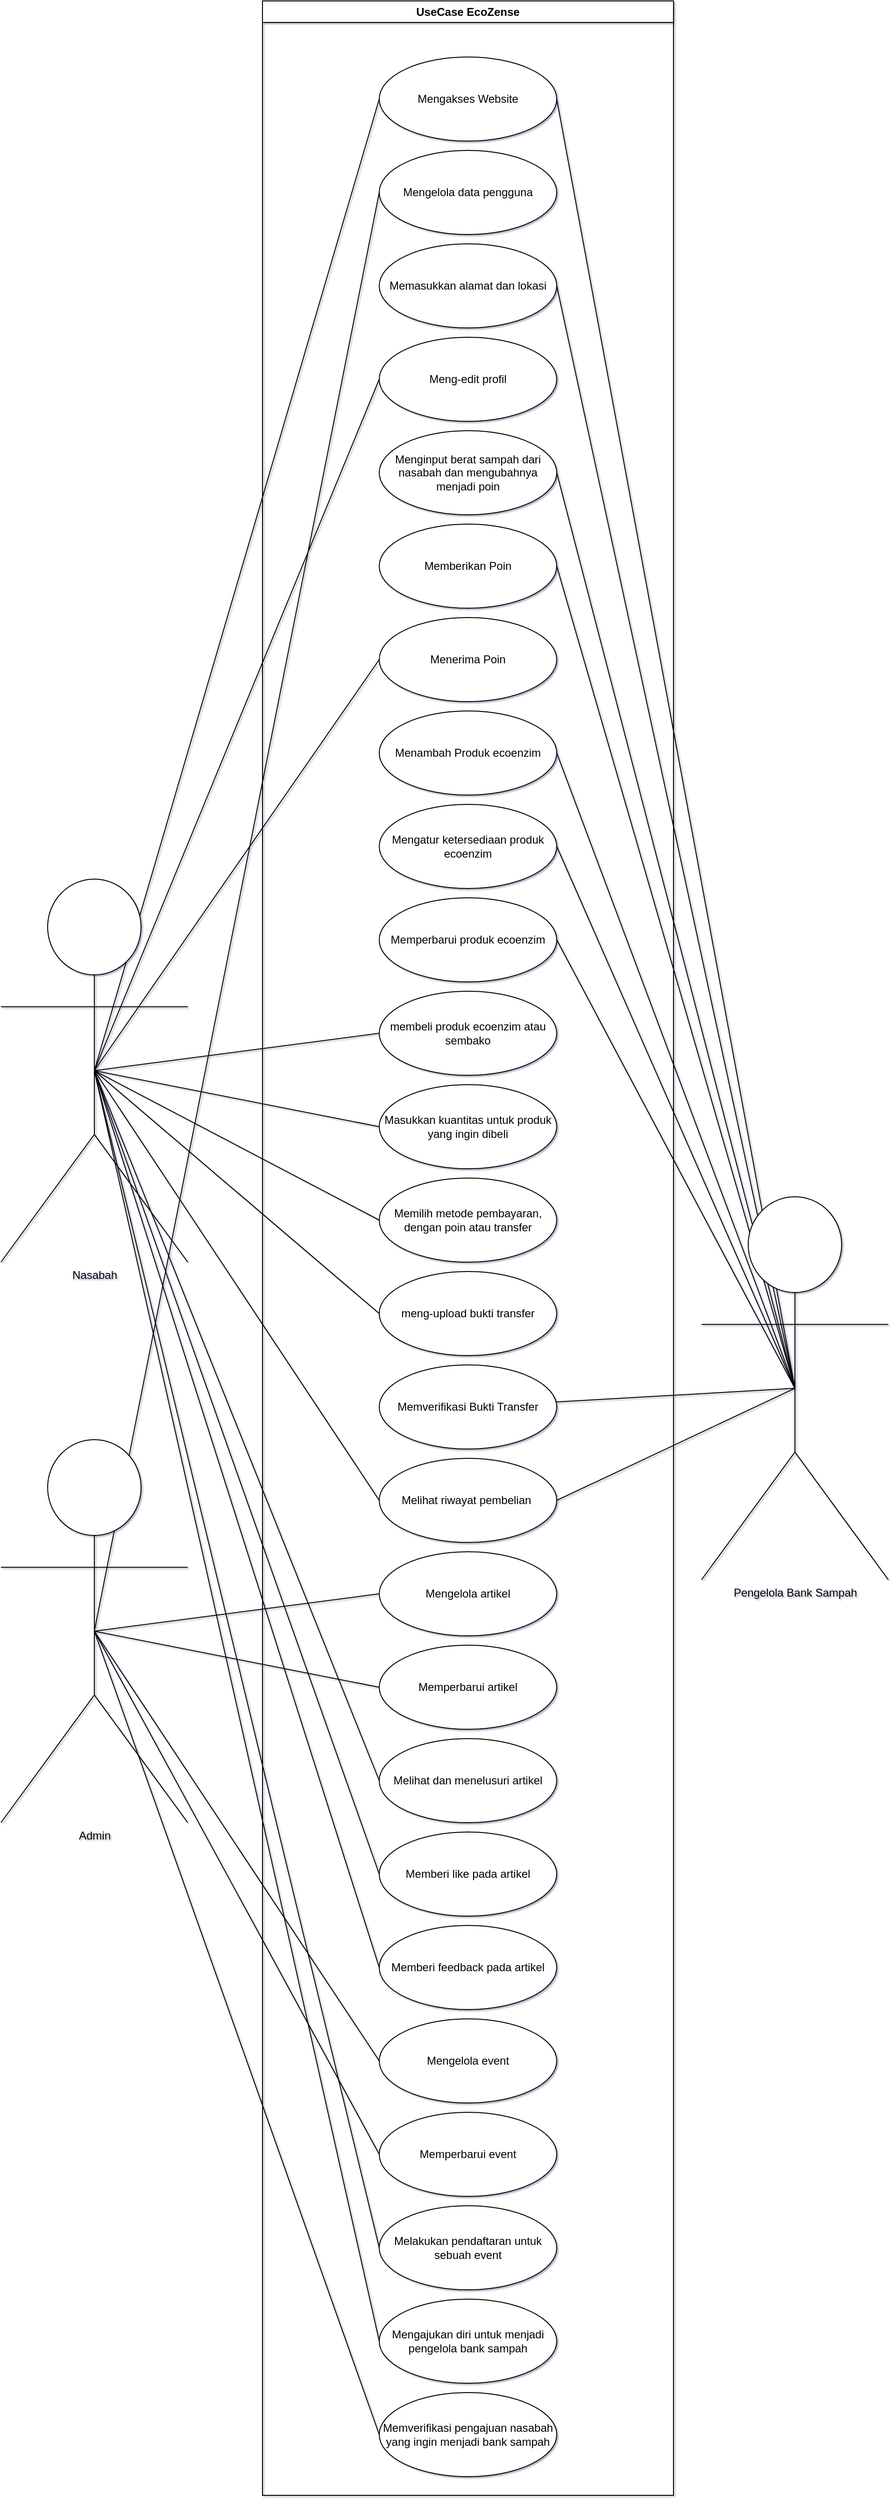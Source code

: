 <mxfile>
    <diagram name="Page-1" id="Xtl-SUwDvRu_q5ctnLeM">
        <mxGraphModel dx="1572" dy="560" grid="1" gridSize="10" guides="1" tooltips="1" connect="1" arrows="1" fold="1" page="1" pageScale="1" pageWidth="850" pageHeight="1100" math="0" shadow="1">
            <root>
                <mxCell id="0"/>
                <mxCell id="1" parent="0"/>
                <mxCell id="pIDxsMpnOHqauViMpFM2-14" style="rounded=0;orthogonalLoop=1;jettySize=auto;html=1;exitX=0.5;exitY=0.5;exitDx=0;exitDy=0;exitPerimeter=0;entryX=0;entryY=0.5;entryDx=0;entryDy=0;endArrow=none;startFill=0;" parent="1" source="pIDxsMpnOHqauViMpFM2-1" target="pIDxsMpnOHqauViMpFM2-30" edge="1">
                    <mxGeometry relative="1" as="geometry">
                        <mxPoint x="375" y="100" as="targetPoint"/>
                    </mxGeometry>
                </mxCell>
                <mxCell id="pIDxsMpnOHqauViMpFM2-33" style="edgeStyle=none;rounded=0;orthogonalLoop=1;jettySize=auto;html=1;exitX=0.5;exitY=0.5;exitDx=0;exitDy=0;exitPerimeter=0;entryX=0;entryY=0.5;entryDx=0;entryDy=0;endArrow=none;startFill=0;" parent="1" source="pIDxsMpnOHqauViMpFM2-1" target="pIDxsMpnOHqauViMpFM2-24" edge="1">
                    <mxGeometry relative="1" as="geometry"/>
                </mxCell>
                <mxCell id="pIDxsMpnOHqauViMpFM2-35" style="edgeStyle=none;rounded=0;orthogonalLoop=1;jettySize=auto;html=1;exitX=0.5;exitY=0.5;exitDx=0;exitDy=0;exitPerimeter=0;entryX=0;entryY=0.5;entryDx=0;entryDy=0;endArrow=none;startFill=0;" parent="1" source="pIDxsMpnOHqauViMpFM2-1" target="pIDxsMpnOHqauViMpFM2-12" edge="1">
                    <mxGeometry relative="1" as="geometry"/>
                </mxCell>
                <mxCell id="pIDxsMpnOHqauViMpFM2-37" style="edgeStyle=none;rounded=0;orthogonalLoop=1;jettySize=auto;html=1;exitX=0.5;exitY=0.5;exitDx=0;exitDy=0;exitPerimeter=0;entryX=0;entryY=0.5;entryDx=0;entryDy=0;endArrow=none;startFill=0;" parent="1" source="pIDxsMpnOHqauViMpFM2-1" target="pIDxsMpnOHqauViMpFM2-20" edge="1">
                    <mxGeometry relative="1" as="geometry"/>
                </mxCell>
                <mxCell id="pIDxsMpnOHqauViMpFM2-39" style="edgeStyle=none;rounded=0;orthogonalLoop=1;jettySize=auto;html=1;exitX=0.5;exitY=0.5;exitDx=0;exitDy=0;exitPerimeter=0;entryX=0;entryY=0.5;entryDx=0;entryDy=0;endArrow=none;startFill=0;" parent="1" source="pIDxsMpnOHqauViMpFM2-1" target="pIDxsMpnOHqauViMpFM2-38" edge="1">
                    <mxGeometry relative="1" as="geometry"/>
                </mxCell>
                <mxCell id="pIDxsMpnOHqauViMpFM2-43" style="edgeStyle=none;rounded=0;orthogonalLoop=1;jettySize=auto;html=1;exitX=0.5;exitY=0.5;exitDx=0;exitDy=0;exitPerimeter=0;entryX=0;entryY=0.5;entryDx=0;entryDy=0;endArrow=none;startFill=0;" parent="1" source="pIDxsMpnOHqauViMpFM2-1" target="pIDxsMpnOHqauViMpFM2-41" edge="1">
                    <mxGeometry relative="1" as="geometry"/>
                </mxCell>
                <mxCell id="pIDxsMpnOHqauViMpFM2-45" style="edgeStyle=none;rounded=0;orthogonalLoop=1;jettySize=auto;html=1;exitX=0.5;exitY=0.5;exitDx=0;exitDy=0;exitPerimeter=0;entryX=0;entryY=0.5;entryDx=0;entryDy=0;endArrow=none;startFill=0;" parent="1" source="pIDxsMpnOHqauViMpFM2-1" target="pIDxsMpnOHqauViMpFM2-44" edge="1">
                    <mxGeometry relative="1" as="geometry"/>
                </mxCell>
                <mxCell id="pIDxsMpnOHqauViMpFM2-47" style="edgeStyle=none;rounded=0;orthogonalLoop=1;jettySize=auto;html=1;exitX=0.5;exitY=0.5;exitDx=0;exitDy=0;exitPerimeter=0;entryX=0;entryY=0.5;entryDx=0;entryDy=0;endArrow=none;startFill=0;" parent="1" source="pIDxsMpnOHqauViMpFM2-1" target="pIDxsMpnOHqauViMpFM2-46" edge="1">
                    <mxGeometry relative="1" as="geometry"/>
                </mxCell>
                <mxCell id="pIDxsMpnOHqauViMpFM2-53" style="edgeStyle=none;rounded=0;orthogonalLoop=1;jettySize=auto;html=1;exitX=0.5;exitY=0.5;exitDx=0;exitDy=0;exitPerimeter=0;entryX=0;entryY=0.5;entryDx=0;entryDy=0;endArrow=none;startFill=0;" parent="1" source="pIDxsMpnOHqauViMpFM2-1" target="pIDxsMpnOHqauViMpFM2-48" edge="1">
                    <mxGeometry relative="1" as="geometry"/>
                </mxCell>
                <mxCell id="pIDxsMpnOHqauViMpFM2-54" style="edgeStyle=none;rounded=0;orthogonalLoop=1;jettySize=auto;html=1;exitX=0.5;exitY=0.5;exitDx=0;exitDy=0;exitPerimeter=0;entryX=0;entryY=0.5;entryDx=0;entryDy=0;endArrow=none;startFill=0;" parent="1" source="pIDxsMpnOHqauViMpFM2-1" target="pIDxsMpnOHqauViMpFM2-49" edge="1">
                    <mxGeometry relative="1" as="geometry"/>
                </mxCell>
                <mxCell id="pIDxsMpnOHqauViMpFM2-55" style="edgeStyle=none;rounded=0;orthogonalLoop=1;jettySize=auto;html=1;exitX=0.5;exitY=0.5;exitDx=0;exitDy=0;exitPerimeter=0;entryX=0;entryY=0.5;entryDx=0;entryDy=0;endArrow=none;startFill=0;" parent="1" source="pIDxsMpnOHqauViMpFM2-1" target="pIDxsMpnOHqauViMpFM2-52" edge="1">
                    <mxGeometry relative="1" as="geometry"/>
                </mxCell>
                <mxCell id="pIDxsMpnOHqauViMpFM2-56" style="edgeStyle=none;rounded=0;orthogonalLoop=1;jettySize=auto;html=1;exitX=0.5;exitY=0.5;exitDx=0;exitDy=0;exitPerimeter=0;entryX=0;entryY=0.5;entryDx=0;entryDy=0;endArrow=none;startFill=0;" parent="1" source="pIDxsMpnOHqauViMpFM2-1" target="pIDxsMpnOHqauViMpFM2-50" edge="1">
                    <mxGeometry relative="1" as="geometry"/>
                </mxCell>
                <mxCell id="pIDxsMpnOHqauViMpFM2-57" style="edgeStyle=none;rounded=0;orthogonalLoop=1;jettySize=auto;html=1;exitX=0.5;exitY=0.5;exitDx=0;exitDy=0;exitPerimeter=0;entryX=0;entryY=0.5;entryDx=0;entryDy=0;endArrow=none;startFill=0;" parent="1" source="pIDxsMpnOHqauViMpFM2-1" target="pIDxsMpnOHqauViMpFM2-40" edge="1">
                    <mxGeometry relative="1" as="geometry"/>
                </mxCell>
                <mxCell id="pIDxsMpnOHqauViMpFM2-1" value="Nasabah" style="shape=umlActor;verticalLabelPosition=bottom;verticalAlign=top;html=1;outlineConnect=0;" parent="1" vertex="1">
                    <mxGeometry x="-20" y="940" width="200" height="410" as="geometry"/>
                </mxCell>
                <mxCell id="pIDxsMpnOHqauViMpFM2-4" value="UseCase EcoZense" style="swimlane;whiteSpace=wrap;html=1;" parent="1" vertex="1">
                    <mxGeometry x="260" width="440" height="2670" as="geometry"/>
                </mxCell>
                <mxCell id="pIDxsMpnOHqauViMpFM2-22" value="Memberikan Poin" style="ellipse;whiteSpace=wrap;html=1;" parent="pIDxsMpnOHqauViMpFM2-4" vertex="1">
                    <mxGeometry x="125" y="560" width="190" height="90" as="geometry"/>
                </mxCell>
                <mxCell id="pIDxsMpnOHqauViMpFM2-24" value="Meng-edit profil" style="ellipse;whiteSpace=wrap;html=1;" parent="pIDxsMpnOHqauViMpFM2-4" vertex="1">
                    <mxGeometry x="125" y="360" width="190" height="90" as="geometry"/>
                </mxCell>
                <mxCell id="pIDxsMpnOHqauViMpFM2-30" value="Mengakses Website" style="ellipse;whiteSpace=wrap;html=1;" parent="pIDxsMpnOHqauViMpFM2-4" vertex="1">
                    <mxGeometry x="125" y="60" width="190" height="90" as="geometry"/>
                </mxCell>
                <mxCell id="pIDxsMpnOHqauViMpFM2-31" value="Memasukkan alamat dan lokasi" style="ellipse;whiteSpace=wrap;html=1;" parent="pIDxsMpnOHqauViMpFM2-4" vertex="1">
                    <mxGeometry x="125" y="260" width="190" height="90" as="geometry"/>
                </mxCell>
                <mxCell id="pIDxsMpnOHqauViMpFM2-74" value="Mengelola data pengguna" style="ellipse;whiteSpace=wrap;html=1;" parent="pIDxsMpnOHqauViMpFM2-4" vertex="1">
                    <mxGeometry x="125" y="160" width="190" height="90" as="geometry"/>
                </mxCell>
                <mxCell id="pIDxsMpnOHqauViMpFM2-19" value="Menambah Produk ecoenzim" style="ellipse;whiteSpace=wrap;html=1;" parent="pIDxsMpnOHqauViMpFM2-4" vertex="1">
                    <mxGeometry x="125" y="760" width="190" height="90" as="geometry"/>
                </mxCell>
                <mxCell id="pIDxsMpnOHqauViMpFM2-58" value="Mengatur ketersediaan produk ecoenzim" style="ellipse;whiteSpace=wrap;html=1;" parent="pIDxsMpnOHqauViMpFM2-4" vertex="1">
                    <mxGeometry x="125" y="860" width="190" height="90" as="geometry"/>
                </mxCell>
                <mxCell id="pIDxsMpnOHqauViMpFM2-59" value="Memperbarui produk ecoenzim" style="ellipse;whiteSpace=wrap;html=1;" parent="pIDxsMpnOHqauViMpFM2-4" vertex="1">
                    <mxGeometry x="125" y="960" width="190" height="90" as="geometry"/>
                </mxCell>
                <mxCell id="pIDxsMpnOHqauViMpFM2-20" value="&lt;span style=&quot;color: rgb(0, 0, 0);&quot;&gt;Memilih metode pembayaran, dengan poin atau transfer&lt;/span&gt;" style="ellipse;whiteSpace=wrap;html=1;" parent="pIDxsMpnOHqauViMpFM2-4" vertex="1">
                    <mxGeometry x="125" y="1260" width="190" height="90" as="geometry"/>
                </mxCell>
                <mxCell id="pIDxsMpnOHqauViMpFM2-38" value="membeli produk ecoenzim atau sembako" style="ellipse;whiteSpace=wrap;html=1;" parent="pIDxsMpnOHqauViMpFM2-4" vertex="1">
                    <mxGeometry x="125" y="1060" width="190" height="90" as="geometry"/>
                </mxCell>
                <mxCell id="pIDxsMpnOHqauViMpFM2-40" value="Masukkan kuantitas untuk produk yang ingin dibeli" style="ellipse;whiteSpace=wrap;html=1;" parent="pIDxsMpnOHqauViMpFM2-4" vertex="1">
                    <mxGeometry x="125" y="1160" width="190" height="90" as="geometry"/>
                </mxCell>
                <mxCell id="pIDxsMpnOHqauViMpFM2-41" value="meng-upload bukti transfer" style="ellipse;whiteSpace=wrap;html=1;" parent="pIDxsMpnOHqauViMpFM2-4" vertex="1">
                    <mxGeometry x="125" y="1360" width="190" height="90" as="geometry"/>
                </mxCell>
                <mxCell id="pIDxsMpnOHqauViMpFM2-12" value="Menerima Poin" style="ellipse;whiteSpace=wrap;html=1;" parent="pIDxsMpnOHqauViMpFM2-4" vertex="1">
                    <mxGeometry x="125" y="660" width="190" height="90" as="geometry"/>
                </mxCell>
                <mxCell id="pIDxsMpnOHqauViMpFM2-60" value="Menginput berat sampah dari nasabah dan mengubahnya menjadi poin" style="ellipse;whiteSpace=wrap;html=1;" parent="pIDxsMpnOHqauViMpFM2-4" vertex="1">
                    <mxGeometry x="125" y="460" width="190" height="90" as="geometry"/>
                </mxCell>
                <mxCell id="pIDxsMpnOHqauViMpFM2-46" value="Melihat dan menelusuri artikel" style="ellipse;whiteSpace=wrap;html=1;" parent="pIDxsMpnOHqauViMpFM2-4" vertex="1">
                    <mxGeometry x="125" y="1860" width="190" height="90" as="geometry"/>
                </mxCell>
                <mxCell id="pIDxsMpnOHqauViMpFM2-48" value="Memberi like pada artikel" style="ellipse;whiteSpace=wrap;html=1;" parent="pIDxsMpnOHqauViMpFM2-4" vertex="1">
                    <mxGeometry x="125" y="1960" width="190" height="90" as="geometry"/>
                </mxCell>
                <mxCell id="pIDxsMpnOHqauViMpFM2-49" value="Memberi feedback pada artikel" style="ellipse;whiteSpace=wrap;html=1;" parent="pIDxsMpnOHqauViMpFM2-4" vertex="1">
                    <mxGeometry x="125" y="2060" width="190" height="90" as="geometry"/>
                </mxCell>
                <mxCell id="pIDxsMpnOHqauViMpFM2-50" value="Mengajukan diri untuk menjadi pengelola bank sampah" style="ellipse;whiteSpace=wrap;html=1;" parent="pIDxsMpnOHqauViMpFM2-4" vertex="1">
                    <mxGeometry x="125" y="2460" width="190" height="90" as="geometry"/>
                </mxCell>
                <mxCell id="pIDxsMpnOHqauViMpFM2-51" style="edgeStyle=none;rounded=0;orthogonalLoop=1;jettySize=auto;html=1;exitX=0;exitY=0;exitDx=0;exitDy=0;" parent="pIDxsMpnOHqauViMpFM2-4" source="pIDxsMpnOHqauViMpFM2-50" target="pIDxsMpnOHqauViMpFM2-50" edge="1">
                    <mxGeometry relative="1" as="geometry"/>
                </mxCell>
                <mxCell id="pIDxsMpnOHqauViMpFM2-68" value="Mengelola artikel" style="ellipse;whiteSpace=wrap;html=1;" parent="pIDxsMpnOHqauViMpFM2-4" vertex="1">
                    <mxGeometry x="125" y="1660" width="190" height="90" as="geometry"/>
                </mxCell>
                <mxCell id="pIDxsMpnOHqauViMpFM2-70" value="Memperbarui artikel" style="ellipse;whiteSpace=wrap;html=1;" parent="pIDxsMpnOHqauViMpFM2-4" vertex="1">
                    <mxGeometry x="125" y="1760" width="190" height="90" as="geometry"/>
                </mxCell>
                <mxCell id="pIDxsMpnOHqauViMpFM2-72" value="Memperbarui event" style="ellipse;whiteSpace=wrap;html=1;" parent="pIDxsMpnOHqauViMpFM2-4" vertex="1">
                    <mxGeometry x="125" y="2260" width="190" height="90" as="geometry"/>
                </mxCell>
                <mxCell id="pIDxsMpnOHqauViMpFM2-71" value="Mengelola event" style="ellipse;whiteSpace=wrap;html=1;" parent="pIDxsMpnOHqauViMpFM2-4" vertex="1">
                    <mxGeometry x="125" y="2160" width="190" height="90" as="geometry"/>
                </mxCell>
                <mxCell id="pIDxsMpnOHqauViMpFM2-73" value="Memverifikasi pengajuan nasabah yang ingin menjadi bank sampah" style="ellipse;whiteSpace=wrap;html=1;" parent="pIDxsMpnOHqauViMpFM2-4" vertex="1">
                    <mxGeometry x="125" y="2560" width="190" height="90" as="geometry"/>
                </mxCell>
                <mxCell id="pIDxsMpnOHqauViMpFM2-52" value="Melakukan pendaftaran untuk sebuah event" style="ellipse;whiteSpace=wrap;html=1;" parent="pIDxsMpnOHqauViMpFM2-4" vertex="1">
                    <mxGeometry x="125" y="2360" width="190" height="90" as="geometry"/>
                </mxCell>
                <mxCell id="pIDxsMpnOHqauViMpFM2-44" value="Melihat riwayat pembelian&amp;nbsp;" style="ellipse;whiteSpace=wrap;html=1;" parent="pIDxsMpnOHqauViMpFM2-4" vertex="1">
                    <mxGeometry x="125" y="1560" width="190" height="90" as="geometry"/>
                </mxCell>
                <mxCell id="2" value="Memverifikasi Bukti Transfer" style="ellipse;whiteSpace=wrap;html=1;" vertex="1" parent="pIDxsMpnOHqauViMpFM2-4">
                    <mxGeometry x="125" y="1460" width="190" height="90" as="geometry"/>
                </mxCell>
                <mxCell id="pIDxsMpnOHqauViMpFM2-69" style="edgeStyle=none;rounded=0;orthogonalLoop=1;jettySize=auto;html=1;exitX=0.5;exitY=0.5;exitDx=0;exitDy=0;exitPerimeter=0;entryX=0;entryY=0.5;entryDx=0;entryDy=0;endArrow=none;startFill=0;" parent="1" source="pIDxsMpnOHqauViMpFM2-5" target="pIDxsMpnOHqauViMpFM2-68" edge="1">
                    <mxGeometry relative="1" as="geometry"/>
                </mxCell>
                <mxCell id="pIDxsMpnOHqauViMpFM2-77" style="edgeStyle=none;rounded=0;orthogonalLoop=1;jettySize=auto;html=1;exitX=0.5;exitY=0.5;exitDx=0;exitDy=0;exitPerimeter=0;entryX=0;entryY=0.5;entryDx=0;entryDy=0;endArrow=none;startFill=0;" parent="1" source="pIDxsMpnOHqauViMpFM2-5" target="pIDxsMpnOHqauViMpFM2-70" edge="1">
                    <mxGeometry relative="1" as="geometry"/>
                </mxCell>
                <mxCell id="pIDxsMpnOHqauViMpFM2-78" style="edgeStyle=none;rounded=0;orthogonalLoop=1;jettySize=auto;html=1;exitX=0.5;exitY=0.5;exitDx=0;exitDy=0;exitPerimeter=0;entryX=0;entryY=0.5;entryDx=0;entryDy=0;endArrow=none;startFill=0;" parent="1" source="pIDxsMpnOHqauViMpFM2-5" target="pIDxsMpnOHqauViMpFM2-71" edge="1">
                    <mxGeometry relative="1" as="geometry"/>
                </mxCell>
                <mxCell id="pIDxsMpnOHqauViMpFM2-79" style="edgeStyle=none;rounded=0;orthogonalLoop=1;jettySize=auto;html=1;exitX=0.5;exitY=0.5;exitDx=0;exitDy=0;exitPerimeter=0;entryX=0;entryY=0.5;entryDx=0;entryDy=0;endArrow=none;startFill=0;" parent="1" source="pIDxsMpnOHqauViMpFM2-5" target="pIDxsMpnOHqauViMpFM2-72" edge="1">
                    <mxGeometry relative="1" as="geometry"/>
                </mxCell>
                <mxCell id="pIDxsMpnOHqauViMpFM2-80" style="edgeStyle=none;rounded=0;orthogonalLoop=1;jettySize=auto;html=1;exitX=0.5;exitY=0.5;exitDx=0;exitDy=0;exitPerimeter=0;entryX=0;entryY=0.5;entryDx=0;entryDy=0;endArrow=none;startFill=0;" parent="1" source="pIDxsMpnOHqauViMpFM2-5" target="pIDxsMpnOHqauViMpFM2-73" edge="1">
                    <mxGeometry relative="1" as="geometry"/>
                </mxCell>
                <mxCell id="pIDxsMpnOHqauViMpFM2-81" style="edgeStyle=none;rounded=0;orthogonalLoop=1;jettySize=auto;html=1;exitX=0.5;exitY=0.5;exitDx=0;exitDy=0;exitPerimeter=0;entryX=0;entryY=0.5;entryDx=0;entryDy=0;endArrow=none;startFill=0;" parent="1" source="pIDxsMpnOHqauViMpFM2-5" target="pIDxsMpnOHqauViMpFM2-74" edge="1">
                    <mxGeometry relative="1" as="geometry"/>
                </mxCell>
                <mxCell id="pIDxsMpnOHqauViMpFM2-5" value="Admin" style="shape=umlActor;verticalLabelPosition=bottom;verticalAlign=top;html=1;outlineConnect=0;" parent="1" vertex="1">
                    <mxGeometry x="-20" y="1540" width="200" height="410" as="geometry"/>
                </mxCell>
                <mxCell id="pIDxsMpnOHqauViMpFM2-15" style="rounded=0;orthogonalLoop=1;jettySize=auto;html=1;exitX=0.5;exitY=0.5;exitDx=0;exitDy=0;exitPerimeter=0;endArrow=none;startFill=0;entryX=1;entryY=0.5;entryDx=0;entryDy=0;" parent="1" source="pIDxsMpnOHqauViMpFM2-8" target="pIDxsMpnOHqauViMpFM2-30" edge="1">
                    <mxGeometry relative="1" as="geometry">
                        <mxPoint x="475" y="100" as="targetPoint"/>
                    </mxGeometry>
                </mxCell>
                <mxCell id="pIDxsMpnOHqauViMpFM2-32" style="edgeStyle=none;rounded=0;orthogonalLoop=1;jettySize=auto;html=1;exitX=0.5;exitY=0.5;exitDx=0;exitDy=0;exitPerimeter=0;entryX=1;entryY=0.5;entryDx=0;entryDy=0;endArrow=none;startFill=0;" parent="1" source="pIDxsMpnOHqauViMpFM2-8" target="pIDxsMpnOHqauViMpFM2-31" edge="1">
                    <mxGeometry relative="1" as="geometry"/>
                </mxCell>
                <mxCell id="pIDxsMpnOHqauViMpFM2-34" style="edgeStyle=none;rounded=0;orthogonalLoop=1;jettySize=auto;html=1;exitX=0.5;exitY=0.5;exitDx=0;exitDy=0;exitPerimeter=0;entryX=1;entryY=0.5;entryDx=0;entryDy=0;endArrow=none;startFill=0;" parent="1" source="pIDxsMpnOHqauViMpFM2-8" target="pIDxsMpnOHqauViMpFM2-22" edge="1">
                    <mxGeometry relative="1" as="geometry"/>
                </mxCell>
                <mxCell id="pIDxsMpnOHqauViMpFM2-36" style="edgeStyle=none;rounded=0;orthogonalLoop=1;jettySize=auto;html=1;exitX=0.5;exitY=0.5;exitDx=0;exitDy=0;exitPerimeter=0;entryX=1;entryY=0.5;entryDx=0;entryDy=0;endArrow=none;startFill=0;" parent="1" source="pIDxsMpnOHqauViMpFM2-8" target="pIDxsMpnOHqauViMpFM2-19" edge="1">
                    <mxGeometry relative="1" as="geometry"/>
                </mxCell>
                <mxCell id="pIDxsMpnOHqauViMpFM2-63" style="edgeStyle=none;rounded=0;orthogonalLoop=1;jettySize=auto;html=1;exitX=0.5;exitY=0.5;exitDx=0;exitDy=0;exitPerimeter=0;entryX=1;entryY=0.5;entryDx=0;entryDy=0;endArrow=none;startFill=0;" parent="1" source="pIDxsMpnOHqauViMpFM2-8" target="pIDxsMpnOHqauViMpFM2-58" edge="1">
                    <mxGeometry relative="1" as="geometry"/>
                </mxCell>
                <mxCell id="pIDxsMpnOHqauViMpFM2-64" style="edgeStyle=none;rounded=0;orthogonalLoop=1;jettySize=auto;html=1;exitX=0.5;exitY=0.5;exitDx=0;exitDy=0;exitPerimeter=0;entryX=1;entryY=0.5;entryDx=0;entryDy=0;endArrow=none;startFill=0;" parent="1" source="pIDxsMpnOHqauViMpFM2-8" target="pIDxsMpnOHqauViMpFM2-59" edge="1">
                    <mxGeometry relative="1" as="geometry"/>
                </mxCell>
                <mxCell id="pIDxsMpnOHqauViMpFM2-65" style="edgeStyle=none;rounded=0;orthogonalLoop=1;jettySize=auto;html=1;exitX=0.5;exitY=0.5;exitDx=0;exitDy=0;exitPerimeter=0;entryX=1;entryY=0.5;entryDx=0;entryDy=0;endArrow=none;startFill=0;" parent="1" source="pIDxsMpnOHqauViMpFM2-8" target="pIDxsMpnOHqauViMpFM2-60" edge="1">
                    <mxGeometry relative="1" as="geometry"/>
                </mxCell>
                <mxCell id="pIDxsMpnOHqauViMpFM2-67" style="edgeStyle=none;rounded=0;orthogonalLoop=1;jettySize=auto;html=1;exitX=0.5;exitY=0.5;exitDx=0;exitDy=0;exitPerimeter=0;entryX=1;entryY=0.5;entryDx=0;entryDy=0;endArrow=none;startFill=0;" parent="1" source="pIDxsMpnOHqauViMpFM2-8" target="pIDxsMpnOHqauViMpFM2-44" edge="1">
                    <mxGeometry relative="1" as="geometry">
                        <mxPoint x="750.0" y="1595" as="targetPoint"/>
                    </mxGeometry>
                </mxCell>
                <mxCell id="pIDxsMpnOHqauViMpFM2-8" value="Pengelola Bank Sampah" style="shape=umlActor;verticalLabelPosition=bottom;verticalAlign=top;html=1;outlineConnect=0;" parent="1" vertex="1">
                    <mxGeometry x="730" y="1280" width="200" height="410" as="geometry"/>
                </mxCell>
                <mxCell id="3" style="edgeStyle=none;rounded=0;orthogonalLoop=1;jettySize=auto;html=1;endArrow=none;startFill=0;exitX=0.5;exitY=0.5;exitDx=0;exitDy=0;exitPerimeter=0;" edge="1" parent="1" source="pIDxsMpnOHqauViMpFM2-8" target="2">
                    <mxGeometry relative="1" as="geometry">
                        <mxPoint x="585" y="1615" as="targetPoint"/>
                        <mxPoint x="840" y="1495" as="sourcePoint"/>
                    </mxGeometry>
                </mxCell>
            </root>
        </mxGraphModel>
    </diagram>
</mxfile>